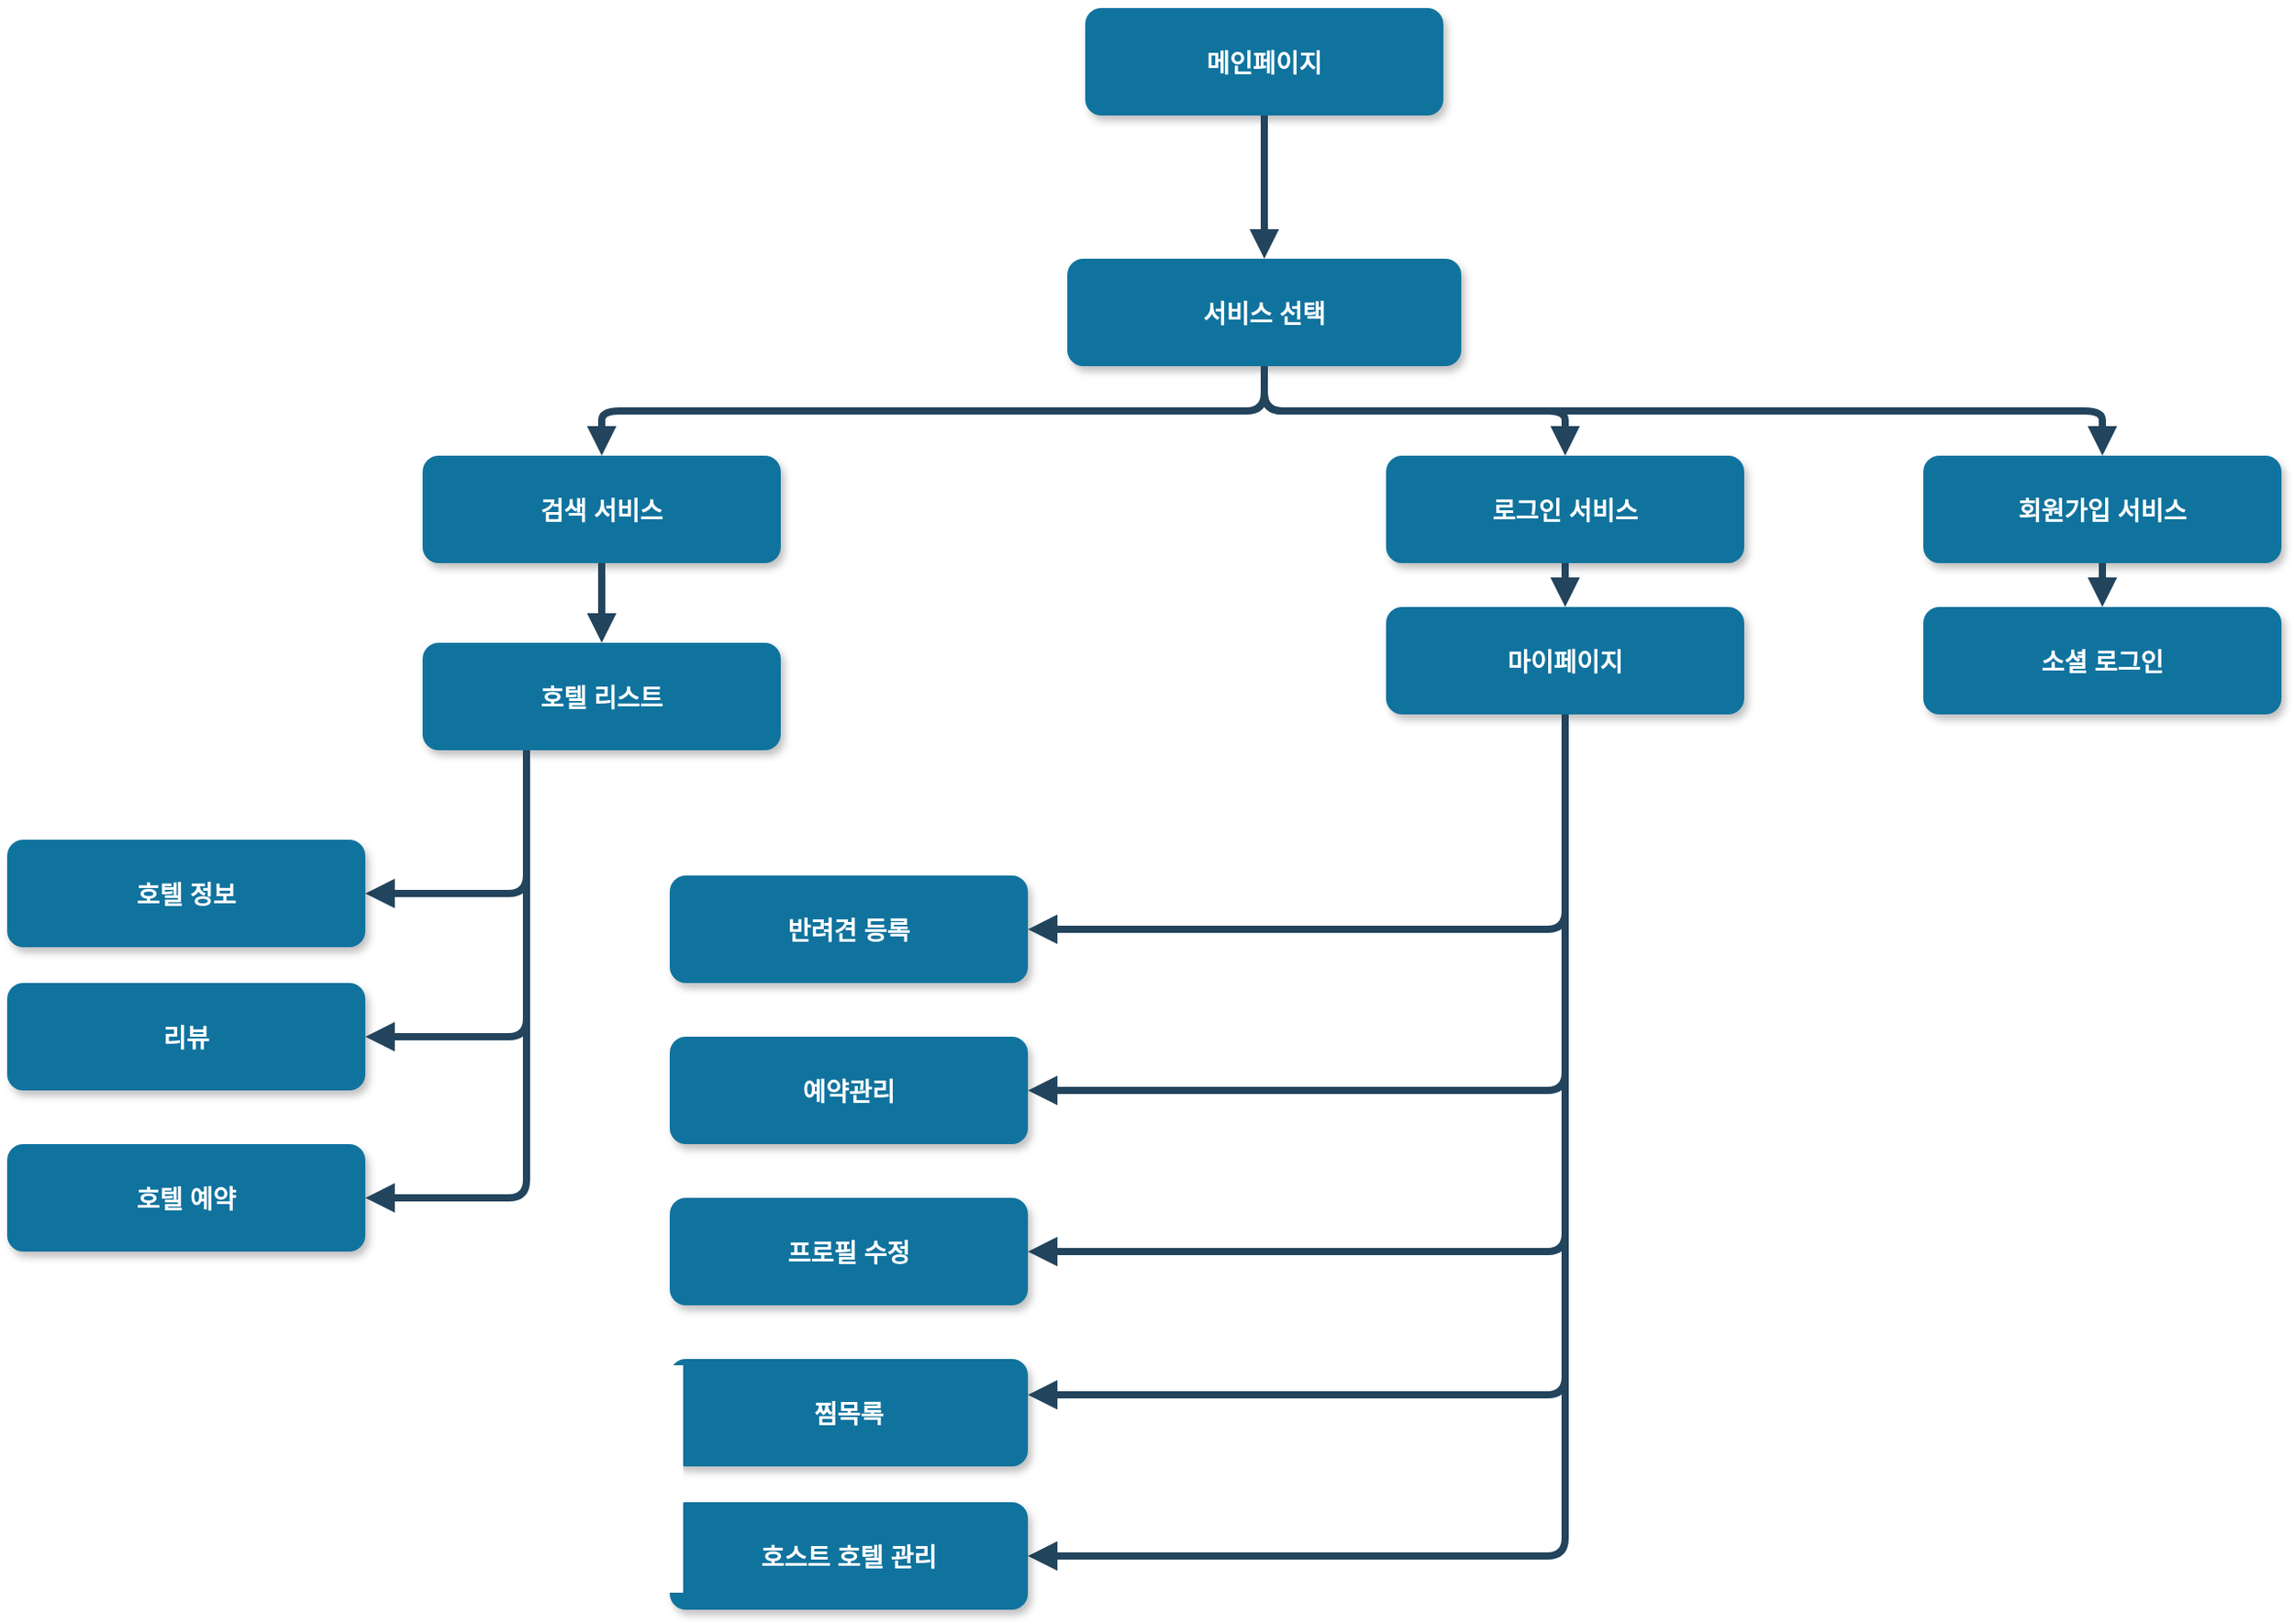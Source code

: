 <mxfile version="14.8.4" type="device"><diagram name="Page-1" id="97916047-d0de-89f5-080d-49f4d83e522f"><mxGraphModel dx="1422" dy="794" grid="1" gridSize="10" guides="1" tooltips="1" connect="1" arrows="1" fold="1" page="1" pageScale="1.5" pageWidth="1169" pageHeight="827" background="none" math="0" shadow="0"><root><mxCell id="0"/><mxCell id="1" parent="0"/><mxCell id="2" value="메인페이지" style="rounded=1;fillColor=#10739E;strokeColor=none;shadow=1;gradientColor=none;fontStyle=1;fontColor=#FFFFFF;fontSize=14;" parent="1" vertex="1"><mxGeometry x="672" y="205.5" width="200" height="60" as="geometry"/></mxCell><mxCell id="3" value="서비스 선택" style="rounded=1;fillColor=#10739E;strokeColor=none;shadow=1;gradientColor=none;fontStyle=1;fontColor=#FFFFFF;fontSize=14;" parent="1" vertex="1"><mxGeometry x="662" y="345.5" width="220" height="60" as="geometry"/></mxCell><mxCell id="4" value="검색 서비스" style="rounded=1;fillColor=#10739E;strokeColor=none;shadow=1;gradientColor=none;fontStyle=1;fontColor=#FFFFFF;fontSize=14;" parent="1" vertex="1"><mxGeometry x="302" y="455.5" width="200" height="60" as="geometry"/></mxCell><mxCell id="5" value="로그인 서비스" style="rounded=1;fillColor=#10739E;strokeColor=none;shadow=1;gradientColor=none;fontStyle=1;fontColor=#FFFFFF;fontSize=14;" parent="1" vertex="1"><mxGeometry x="840" y="455.5" width="200" height="60" as="geometry"/></mxCell><mxCell id="29" value="" style="edgeStyle=elbowEdgeStyle;elbow=vertical;strokeWidth=4;endArrow=block;endFill=1;fontStyle=1;strokeColor=#23445D;" parent="1" source="2" target="3" edge="1"><mxGeometry x="22" y="165.5" width="100" height="100" as="geometry"><mxPoint x="22" y="265.5" as="sourcePoint"/><mxPoint x="122" y="165.5" as="targetPoint"/></mxGeometry></mxCell><mxCell id="30" value="" style="edgeStyle=elbowEdgeStyle;elbow=vertical;strokeWidth=4;endArrow=block;endFill=1;fontStyle=1;strokeColor=#23445D;" parent="1" source="3" target="5" edge="1"><mxGeometry x="22" y="165.5" width="100" height="100" as="geometry"><mxPoint x="22" y="265.5" as="sourcePoint"/><mxPoint x="122" y="165.5" as="targetPoint"/></mxGeometry></mxCell><mxCell id="31" value="" style="edgeStyle=elbowEdgeStyle;elbow=vertical;strokeWidth=4;endArrow=block;endFill=1;fontStyle=1;strokeColor=#23445D;" parent="1" source="3" target="4" edge="1"><mxGeometry x="22" y="165.5" width="100" height="100" as="geometry"><mxPoint x="22" y="265.5" as="sourcePoint"/><mxPoint x="122" y="165.5" as="targetPoint"/></mxGeometry></mxCell><mxCell id="2IKBxA0L6gibazvotIyP-55" value="회원가입 서비스" style="rounded=1;fillColor=#10739E;strokeColor=none;shadow=1;gradientColor=none;fontStyle=1;fontColor=#FFFFFF;fontSize=14;" vertex="1" parent="1"><mxGeometry x="1140" y="455.5" width="200" height="60" as="geometry"/></mxCell><mxCell id="2IKBxA0L6gibazvotIyP-58" value="" style="edgeStyle=elbowEdgeStyle;elbow=vertical;strokeWidth=4;endArrow=block;endFill=1;fontStyle=1;strokeColor=#23445D;exitX=0.5;exitY=1;exitDx=0;exitDy=0;entryX=0.5;entryY=0;entryDx=0;entryDy=0;" edge="1" parent="1" source="3" target="2IKBxA0L6gibazvotIyP-55"><mxGeometry x="32" y="175.5" width="100" height="100" as="geometry"><mxPoint x="830" y="600" as="sourcePoint"/><mxPoint x="412" y="465.5" as="targetPoint"/></mxGeometry></mxCell><mxCell id="2IKBxA0L6gibazvotIyP-59" value="소셜 로그인" style="rounded=1;fillColor=#10739E;strokeColor=none;shadow=1;gradientColor=none;fontStyle=1;fontColor=#FFFFFF;fontSize=14;" vertex="1" parent="1"><mxGeometry x="1140" y="540" width="200" height="60" as="geometry"/></mxCell><mxCell id="2IKBxA0L6gibazvotIyP-61" value="" style="edgeStyle=elbowEdgeStyle;elbow=vertical;strokeWidth=4;endArrow=block;endFill=1;fontStyle=1;strokeColor=#23445D;entryX=0.5;entryY=0;entryDx=0;entryDy=0;" edge="1" parent="1" source="2IKBxA0L6gibazvotIyP-55" target="2IKBxA0L6gibazvotIyP-59"><mxGeometry x="180" y="285.5" width="100" height="100" as="geometry"><mxPoint x="920" y="515.5" as="sourcePoint"/><mxPoint x="910" y="550" as="targetPoint"/></mxGeometry></mxCell><mxCell id="2IKBxA0L6gibazvotIyP-62" value="마이페이지" style="rounded=1;fillColor=#10739E;strokeColor=none;shadow=1;gradientColor=none;fontStyle=1;fontColor=#FFFFFF;fontSize=14;" vertex="1" parent="1"><mxGeometry x="840" y="540" width="200" height="60" as="geometry"/></mxCell><mxCell id="2IKBxA0L6gibazvotIyP-63" value="" style="edgeStyle=elbowEdgeStyle;elbow=vertical;strokeWidth=4;endArrow=block;endFill=1;fontStyle=1;strokeColor=#23445D;entryX=0.5;entryY=0;entryDx=0;entryDy=0;exitX=0.5;exitY=1;exitDx=0;exitDy=0;" edge="1" parent="1" source="5" target="2IKBxA0L6gibazvotIyP-62"><mxGeometry x="-80" y="285.5" width="100" height="100" as="geometry"><mxPoint x="650" y="515.5" as="sourcePoint"/><mxPoint x="650" y="550" as="targetPoint"/></mxGeometry></mxCell><mxCell id="2IKBxA0L6gibazvotIyP-65" value="반려견 등록" style="rounded=1;fillColor=#10739E;strokeColor=none;shadow=1;gradientColor=none;fontStyle=1;fontColor=#FFFFFF;fontSize=14;" vertex="1" parent="1"><mxGeometry x="440" y="690" width="200" height="60" as="geometry"/></mxCell><mxCell id="2IKBxA0L6gibazvotIyP-67" value="" style="edgeStyle=elbowEdgeStyle;elbow=vertical;strokeWidth=4;endArrow=block;endFill=1;fontStyle=1;strokeColor=#23445D;exitX=0.5;exitY=1;exitDx=0;exitDy=0;" edge="1" parent="1" source="2IKBxA0L6gibazvotIyP-62" target="2IKBxA0L6gibazvotIyP-72"><mxGeometry x="-100" y="380" width="100" height="100" as="geometry"><mxPoint x="650" y="620" as="sourcePoint"/><mxPoint x="900" y="800" as="targetPoint"/><Array as="points"><mxPoint x="940" y="1070"/><mxPoint x="480" y="630"/></Array></mxGeometry></mxCell><mxCell id="2IKBxA0L6gibazvotIyP-68" value="" style="edgeStyle=elbowEdgeStyle;elbow=vertical;strokeWidth=4;endArrow=block;endFill=1;fontStyle=1;strokeColor=#23445D;exitX=0.5;exitY=1;exitDx=0;exitDy=0;entryX=1;entryY=0.5;entryDx=0;entryDy=0;" edge="1" parent="1" source="2IKBxA0L6gibazvotIyP-62" target="2IKBxA0L6gibazvotIyP-65"><mxGeometry x="-37" y="390" width="100" height="100" as="geometry"><mxPoint x="703" y="620" as="sourcePoint"/><mxPoint x="690" y="640" as="targetPoint"/><Array as="points"><mxPoint x="790" y="720"/><mxPoint x="840" y="730"/><mxPoint x="960" y="680"/></Array></mxGeometry></mxCell><mxCell id="2IKBxA0L6gibazvotIyP-69" value="예약관리" style="rounded=1;fillColor=#10739E;strokeColor=none;shadow=1;gradientColor=none;fontStyle=1;fontColor=#FFFFFF;fontSize=14;" vertex="1" parent="1"><mxGeometry x="440" y="780" width="200" height="60" as="geometry"/></mxCell><mxCell id="2IKBxA0L6gibazvotIyP-70" value="프로필 수정" style="rounded=1;fillColor=#10739E;strokeColor=none;shadow=1;gradientColor=none;fontStyle=1;fontColor=#FFFFFF;fontSize=14;" vertex="1" parent="1"><mxGeometry x="440" y="870" width="200" height="60" as="geometry"/></mxCell><mxCell id="2IKBxA0L6gibazvotIyP-71" value="찜목록" style="rounded=1;fillColor=#10739E;strokeColor=none;shadow=1;gradientColor=none;fontStyle=1;fontColor=#FFFFFF;fontSize=14;" vertex="1" parent="1"><mxGeometry x="440" y="960" width="200" height="60" as="geometry"/></mxCell><mxCell id="2IKBxA0L6gibazvotIyP-72" value="호스트 호텔 관리" style="rounded=1;fillColor=#10739E;strokeColor=none;shadow=1;gradientColor=none;fontStyle=1;fontColor=#FFFFFF;fontSize=14;" vertex="1" parent="1"><mxGeometry x="440" y="1040" width="200" height="60" as="geometry"/></mxCell><mxCell id="2IKBxA0L6gibazvotIyP-73" value="" style="edgeStyle=elbowEdgeStyle;elbow=vertical;strokeWidth=4;endArrow=block;endFill=1;fontStyle=1;strokeColor=#23445D;exitX=0.5;exitY=1;exitDx=0;exitDy=0;entryX=1;entryY=0.5;entryDx=0;entryDy=0;" edge="1" parent="1" source="2IKBxA0L6gibazvotIyP-62" target="2IKBxA0L6gibazvotIyP-70"><mxGeometry x="-69" y="530" width="100" height="100" as="geometry"><mxPoint x="661" y="760" as="sourcePoint"/><mxPoint x="740" y="710" as="targetPoint"/><Array as="points"><mxPoint x="860" y="900"/></Array></mxGeometry></mxCell><mxCell id="2IKBxA0L6gibazvotIyP-75" value="" style="edgeStyle=elbowEdgeStyle;elbow=vertical;strokeWidth=4;endArrow=block;endFill=1;fontStyle=1;strokeColor=#23445D;exitX=0.5;exitY=1;exitDx=0;exitDy=0;entryX=1;entryY=0.5;entryDx=0;entryDy=0;" edge="1" parent="1" source="2IKBxA0L6gibazvotIyP-62" target="2IKBxA0L6gibazvotIyP-69"><mxGeometry x="-59" y="540" width="100" height="100" as="geometry"><mxPoint x="660" y="630" as="sourcePoint"/><mxPoint x="770" y="830" as="targetPoint"/><Array as="points"><mxPoint x="870" y="810"/></Array></mxGeometry></mxCell><mxCell id="2IKBxA0L6gibazvotIyP-76" value="" style="edgeStyle=elbowEdgeStyle;elbow=vertical;strokeWidth=4;endArrow=block;endFill=1;fontStyle=1;strokeColor=#23445D;exitX=0.5;exitY=1;exitDx=0;exitDy=0;" edge="1" parent="1" source="2IKBxA0L6gibazvotIyP-62" target="2IKBxA0L6gibazvotIyP-71"><mxGeometry x="-27" y="400" width="100" height="100" as="geometry"><mxPoint x="660" y="630" as="sourcePoint"/><mxPoint x="830" y="1010" as="targetPoint"/><Array as="points"><mxPoint x="890" y="980"/></Array></mxGeometry></mxCell><mxCell id="2IKBxA0L6gibazvotIyP-79" value="호텔 리스트" style="rounded=1;fillColor=#10739E;strokeColor=none;shadow=1;gradientColor=none;fontStyle=1;fontColor=#FFFFFF;fontSize=14;" vertex="1" parent="1"><mxGeometry x="302" y="560" width="200" height="60" as="geometry"/></mxCell><mxCell id="2IKBxA0L6gibazvotIyP-80" value="" style="edgeStyle=elbowEdgeStyle;elbow=vertical;strokeWidth=4;endArrow=block;endFill=1;fontStyle=1;strokeColor=#23445D;" edge="1" parent="1" source="4" target="2IKBxA0L6gibazvotIyP-79"><mxGeometry x="-618.5" y="285.5" width="100" height="100" as="geometry"><mxPoint x="401.5" y="515.5" as="sourcePoint"/><mxPoint x="401.5" y="540" as="targetPoint"/></mxGeometry></mxCell><mxCell id="2IKBxA0L6gibazvotIyP-81" value="" style="edgeStyle=elbowEdgeStyle;elbow=vertical;strokeWidth=4;endArrow=block;endFill=1;fontStyle=1;strokeColor=#23445D;entryX=1;entryY=0.5;entryDx=0;entryDy=0;entryPerimeter=0;" edge="1" parent="1" source="2IKBxA0L6gibazvotIyP-79" target="2IKBxA0L6gibazvotIyP-82"><mxGeometry x="-619" y="390" width="100" height="100" as="geometry"><mxPoint x="401.5" y="620" as="sourcePoint"/><mxPoint x="280" y="700" as="targetPoint"/><Array as="points"><mxPoint x="360" y="700"/></Array></mxGeometry></mxCell><mxCell id="2IKBxA0L6gibazvotIyP-82" value="호텔 정보" style="rounded=1;fillColor=#10739E;strokeColor=none;shadow=1;gradientColor=none;fontStyle=1;fontColor=#FFFFFF;fontSize=14;" vertex="1" parent="1"><mxGeometry x="70" y="670" width="200" height="60" as="geometry"/></mxCell><mxCell id="2IKBxA0L6gibazvotIyP-83" value="리뷰" style="rounded=1;fillColor=#10739E;strokeColor=none;shadow=1;gradientColor=none;fontStyle=1;fontColor=#FFFFFF;fontSize=14;" vertex="1" parent="1"><mxGeometry x="70" y="750" width="200" height="60" as="geometry"/></mxCell><mxCell id="2IKBxA0L6gibazvotIyP-84" value="호텔 예약" style="rounded=1;fillColor=#10739E;strokeColor=none;shadow=1;gradientColor=none;fontStyle=1;fontColor=#FFFFFF;fontSize=14;" vertex="1" parent="1"><mxGeometry x="70" y="840" width="200" height="60" as="geometry"/></mxCell><mxCell id="2IKBxA0L6gibazvotIyP-85" value="" style="edgeStyle=elbowEdgeStyle;elbow=vertical;strokeWidth=4;endArrow=block;endFill=1;fontStyle=1;strokeColor=#23445D;" edge="1" parent="1" target="2IKBxA0L6gibazvotIyP-83"><mxGeometry x="-619" y="470" width="100" height="100" as="geometry"><mxPoint x="360" y="680" as="sourcePoint"/><mxPoint x="280" y="780" as="targetPoint"/><Array as="points"><mxPoint x="360" y="780"/></Array></mxGeometry></mxCell><mxCell id="2IKBxA0L6gibazvotIyP-86" value="" style="edgeStyle=elbowEdgeStyle;elbow=vertical;strokeWidth=4;endArrow=block;endFill=1;fontStyle=1;strokeColor=#23445D;" edge="1" parent="1"><mxGeometry x="-619" y="560" width="100" height="100" as="geometry"><mxPoint x="360" y="750" as="sourcePoint"/><mxPoint x="270" y="870" as="targetPoint"/><Array as="points"><mxPoint x="360" y="870"/></Array></mxGeometry></mxCell></root></mxGraphModel></diagram></mxfile>